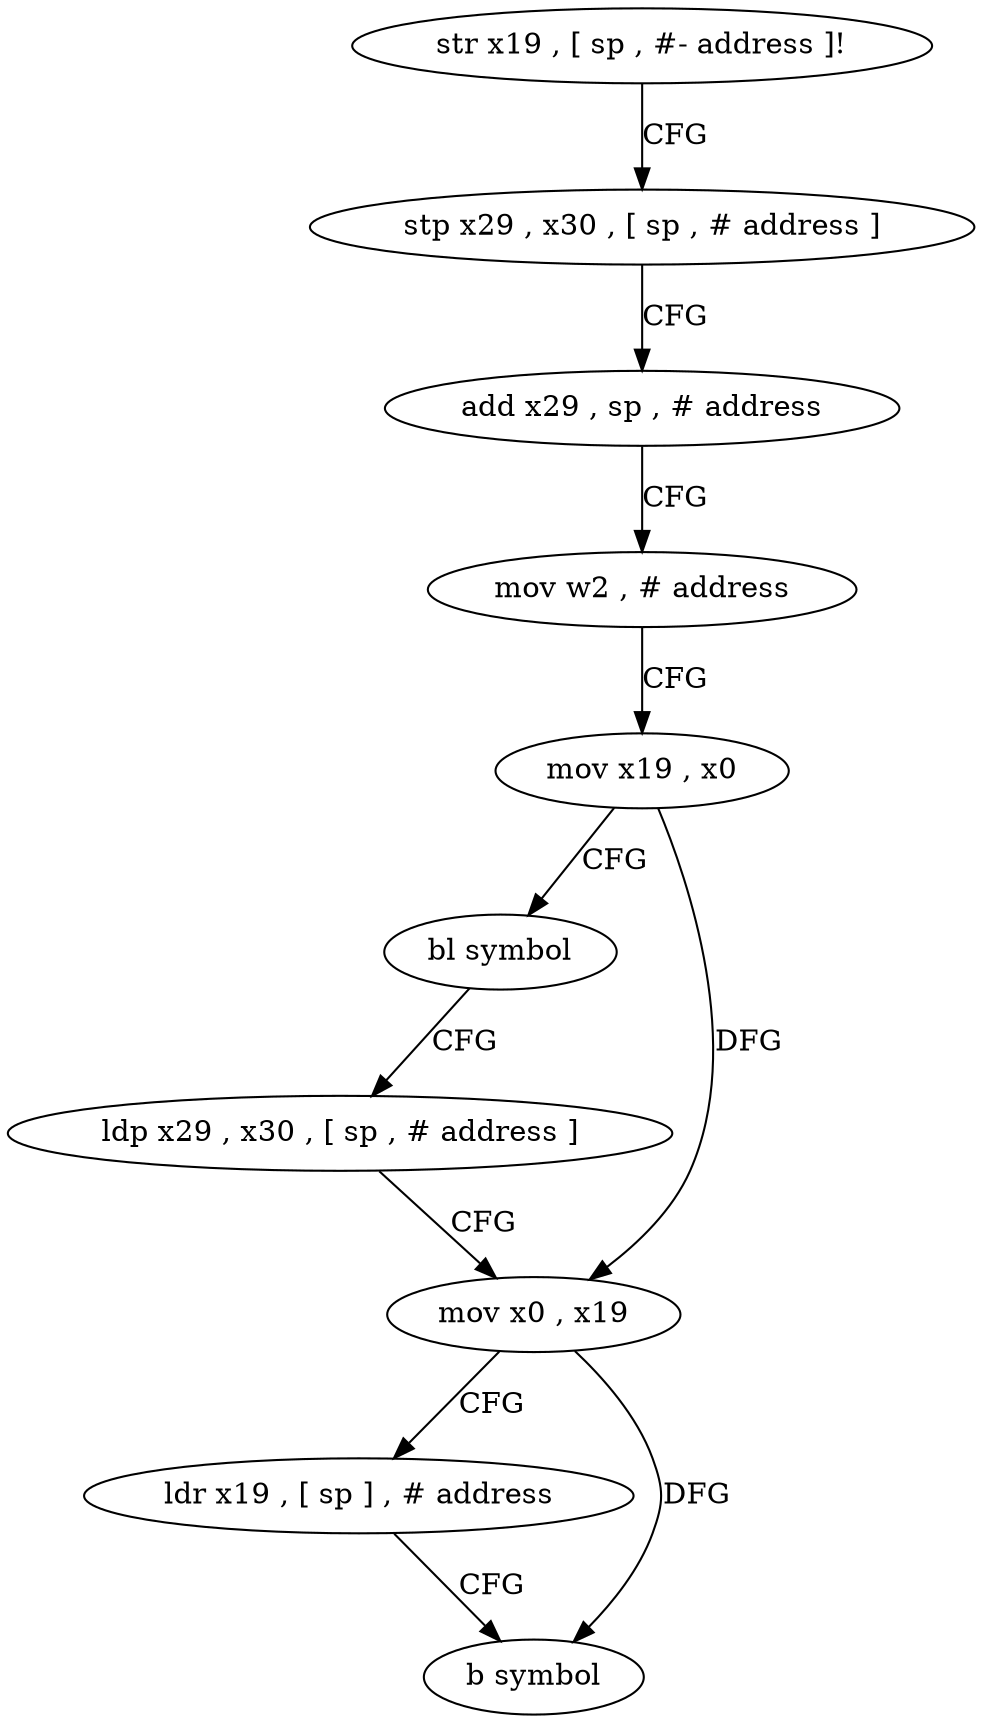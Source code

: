 digraph "func" {
"4209376" [label = "str x19 , [ sp , #- address ]!" ]
"4209380" [label = "stp x29 , x30 , [ sp , # address ]" ]
"4209384" [label = "add x29 , sp , # address" ]
"4209388" [label = "mov w2 , # address" ]
"4209392" [label = "mov x19 , x0" ]
"4209396" [label = "bl symbol" ]
"4209400" [label = "ldp x29 , x30 , [ sp , # address ]" ]
"4209404" [label = "mov x0 , x19" ]
"4209408" [label = "ldr x19 , [ sp ] , # address" ]
"4209412" [label = "b symbol" ]
"4209376" -> "4209380" [ label = "CFG" ]
"4209380" -> "4209384" [ label = "CFG" ]
"4209384" -> "4209388" [ label = "CFG" ]
"4209388" -> "4209392" [ label = "CFG" ]
"4209392" -> "4209396" [ label = "CFG" ]
"4209392" -> "4209404" [ label = "DFG" ]
"4209396" -> "4209400" [ label = "CFG" ]
"4209400" -> "4209404" [ label = "CFG" ]
"4209404" -> "4209408" [ label = "CFG" ]
"4209404" -> "4209412" [ label = "DFG" ]
"4209408" -> "4209412" [ label = "CFG" ]
}
